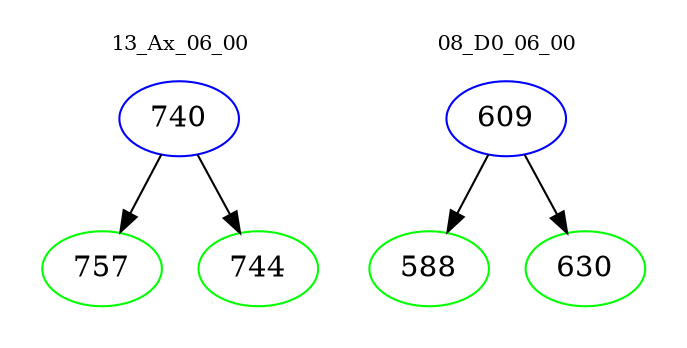 digraph{
subgraph cluster_0 {
color = white
label = "13_Ax_06_00";
fontsize=10;
T0_740 [label="740", color="blue"]
T0_740 -> T0_757 [color="black"]
T0_757 [label="757", color="green"]
T0_740 -> T0_744 [color="black"]
T0_744 [label="744", color="green"]
}
subgraph cluster_1 {
color = white
label = "08_D0_06_00";
fontsize=10;
T1_609 [label="609", color="blue"]
T1_609 -> T1_588 [color="black"]
T1_588 [label="588", color="green"]
T1_609 -> T1_630 [color="black"]
T1_630 [label="630", color="green"]
}
}
